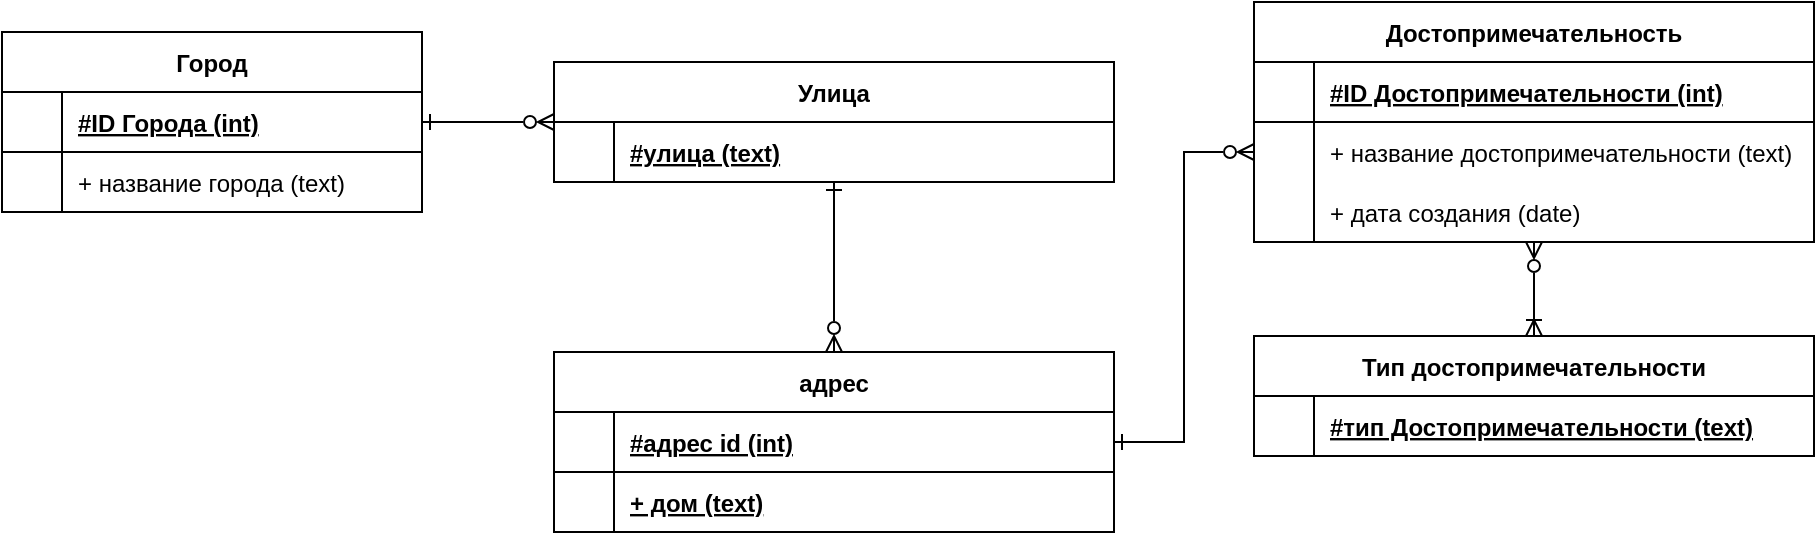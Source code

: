 <mxfile version="21.7.5" type="device">
  <diagram name="Страница — 1" id="gMJbvXqhMtwllnuqS_nQ">
    <mxGraphModel dx="1195" dy="655" grid="1" gridSize="10" guides="1" tooltips="1" connect="1" arrows="1" fold="1" page="1" pageScale="1" pageWidth="827" pageHeight="1169" math="0" shadow="0">
      <root>
        <mxCell id="0" />
        <mxCell id="1" parent="0" />
        <mxCell id="cQgB6JKfLDiLSG5RtDIK-59" value="Город" style="shape=table;startSize=30;container=1;collapsible=1;childLayout=tableLayout;fixedRows=1;rowLines=0;fontStyle=1;align=center;resizeLast=1;" parent="1" vertex="1">
          <mxGeometry x="34" y="500" width="210.0" height="90" as="geometry" />
        </mxCell>
        <mxCell id="cQgB6JKfLDiLSG5RtDIK-60" value="" style="shape=tableRow;horizontal=0;startSize=0;swimlaneHead=0;swimlaneBody=0;fillColor=none;collapsible=0;dropTarget=0;points=[[0,0.5],[1,0.5]];portConstraint=eastwest;strokeColor=inherit;top=0;left=0;right=0;bottom=1;" parent="cQgB6JKfLDiLSG5RtDIK-59" vertex="1">
          <mxGeometry y="30" width="210.0" height="30" as="geometry" />
        </mxCell>
        <mxCell id="cQgB6JKfLDiLSG5RtDIK-61" value="" style="shape=partialRectangle;overflow=hidden;connectable=0;fillColor=none;strokeColor=inherit;top=0;left=0;bottom=0;right=0;fontStyle=1;" parent="cQgB6JKfLDiLSG5RtDIK-60" vertex="1">
          <mxGeometry width="30" height="30" as="geometry">
            <mxRectangle width="30" height="30" as="alternateBounds" />
          </mxGeometry>
        </mxCell>
        <mxCell id="cQgB6JKfLDiLSG5RtDIK-62" value="#ID Города (int)" style="shape=partialRectangle;overflow=hidden;connectable=0;fillColor=none;align=left;strokeColor=inherit;top=0;left=0;bottom=0;right=0;spacingLeft=6;fontStyle=5;" parent="cQgB6JKfLDiLSG5RtDIK-60" vertex="1">
          <mxGeometry x="30" width="180.0" height="30" as="geometry">
            <mxRectangle width="180.0" height="30" as="alternateBounds" />
          </mxGeometry>
        </mxCell>
        <mxCell id="cQgB6JKfLDiLSG5RtDIK-63" value="" style="shape=tableRow;horizontal=0;startSize=0;swimlaneHead=0;swimlaneBody=0;fillColor=none;collapsible=0;dropTarget=0;points=[[0,0.5],[1,0.5]];portConstraint=eastwest;strokeColor=inherit;top=0;left=0;right=0;bottom=0;" parent="cQgB6JKfLDiLSG5RtDIK-59" vertex="1">
          <mxGeometry y="60" width="210.0" height="30" as="geometry" />
        </mxCell>
        <mxCell id="cQgB6JKfLDiLSG5RtDIK-64" value="" style="shape=partialRectangle;overflow=hidden;connectable=0;fillColor=none;strokeColor=inherit;top=0;left=0;bottom=0;right=0;" parent="cQgB6JKfLDiLSG5RtDIK-63" vertex="1">
          <mxGeometry width="30" height="30" as="geometry">
            <mxRectangle width="30" height="30" as="alternateBounds" />
          </mxGeometry>
        </mxCell>
        <mxCell id="cQgB6JKfLDiLSG5RtDIK-65" value="+ название города (text)" style="shape=partialRectangle;overflow=hidden;connectable=0;fillColor=none;align=left;strokeColor=inherit;top=0;left=0;bottom=0;right=0;spacingLeft=6;" parent="cQgB6JKfLDiLSG5RtDIK-63" vertex="1">
          <mxGeometry x="30" width="180.0" height="30" as="geometry">
            <mxRectangle width="180.0" height="30" as="alternateBounds" />
          </mxGeometry>
        </mxCell>
        <mxCell id="cQgB6JKfLDiLSG5RtDIK-108" value="Достопримечательность" style="shape=table;startSize=30;container=1;collapsible=1;childLayout=tableLayout;fixedRows=1;rowLines=0;fontStyle=1;align=center;resizeLast=1;" parent="1" vertex="1">
          <mxGeometry x="660" y="485" width="280" height="120" as="geometry" />
        </mxCell>
        <mxCell id="cQgB6JKfLDiLSG5RtDIK-109" value="" style="shape=tableRow;horizontal=0;startSize=0;swimlaneHead=0;swimlaneBody=0;fillColor=none;collapsible=0;dropTarget=0;points=[[0,0.5],[1,0.5]];portConstraint=eastwest;strokeColor=inherit;top=0;left=0;right=0;bottom=1;" parent="cQgB6JKfLDiLSG5RtDIK-108" vertex="1">
          <mxGeometry y="30" width="280" height="30" as="geometry" />
        </mxCell>
        <mxCell id="cQgB6JKfLDiLSG5RtDIK-110" value="" style="shape=partialRectangle;overflow=hidden;connectable=0;fillColor=none;strokeColor=inherit;top=0;left=0;bottom=0;right=0;fontStyle=1;" parent="cQgB6JKfLDiLSG5RtDIK-109" vertex="1">
          <mxGeometry width="30" height="30" as="geometry">
            <mxRectangle width="30" height="30" as="alternateBounds" />
          </mxGeometry>
        </mxCell>
        <mxCell id="cQgB6JKfLDiLSG5RtDIK-111" value="#ID Достопримечательности (int)" style="shape=partialRectangle;overflow=hidden;connectable=0;fillColor=none;align=left;strokeColor=inherit;top=0;left=0;bottom=0;right=0;spacingLeft=6;fontStyle=5;" parent="cQgB6JKfLDiLSG5RtDIK-109" vertex="1">
          <mxGeometry x="30" width="250" height="30" as="geometry">
            <mxRectangle width="250" height="30" as="alternateBounds" />
          </mxGeometry>
        </mxCell>
        <mxCell id="cQgB6JKfLDiLSG5RtDIK-112" value="" style="shape=tableRow;horizontal=0;startSize=0;swimlaneHead=0;swimlaneBody=0;fillColor=none;collapsible=0;dropTarget=0;points=[[0,0.5],[1,0.5]];portConstraint=eastwest;strokeColor=inherit;top=0;left=0;right=0;bottom=0;" parent="cQgB6JKfLDiLSG5RtDIK-108" vertex="1">
          <mxGeometry y="60" width="280" height="30" as="geometry" />
        </mxCell>
        <mxCell id="cQgB6JKfLDiLSG5RtDIK-113" value="" style="shape=partialRectangle;overflow=hidden;connectable=0;fillColor=none;strokeColor=inherit;top=0;left=0;bottom=0;right=0;" parent="cQgB6JKfLDiLSG5RtDIK-112" vertex="1">
          <mxGeometry width="30" height="30" as="geometry">
            <mxRectangle width="30" height="30" as="alternateBounds" />
          </mxGeometry>
        </mxCell>
        <mxCell id="cQgB6JKfLDiLSG5RtDIK-114" value="+ название достопримечательности (text)" style="shape=partialRectangle;overflow=hidden;connectable=0;fillColor=none;align=left;strokeColor=inherit;top=0;left=0;bottom=0;right=0;spacingLeft=6;" parent="cQgB6JKfLDiLSG5RtDIK-112" vertex="1">
          <mxGeometry x="30" width="250" height="30" as="geometry">
            <mxRectangle width="250" height="30" as="alternateBounds" />
          </mxGeometry>
        </mxCell>
        <mxCell id="cQgB6JKfLDiLSG5RtDIK-142" value="" style="shape=tableRow;horizontal=0;startSize=0;swimlaneHead=0;swimlaneBody=0;fillColor=none;collapsible=0;dropTarget=0;points=[[0,0.5],[1,0.5]];portConstraint=eastwest;strokeColor=inherit;top=0;left=0;right=0;bottom=0;" parent="cQgB6JKfLDiLSG5RtDIK-108" vertex="1">
          <mxGeometry y="90" width="280" height="30" as="geometry" />
        </mxCell>
        <mxCell id="cQgB6JKfLDiLSG5RtDIK-143" value="" style="shape=partialRectangle;overflow=hidden;connectable=0;fillColor=none;strokeColor=inherit;top=0;left=0;bottom=0;right=0;" parent="cQgB6JKfLDiLSG5RtDIK-142" vertex="1">
          <mxGeometry width="30" height="30" as="geometry">
            <mxRectangle width="30" height="30" as="alternateBounds" />
          </mxGeometry>
        </mxCell>
        <mxCell id="cQgB6JKfLDiLSG5RtDIK-144" value="+ дата создания (date)" style="shape=partialRectangle;overflow=hidden;connectable=0;fillColor=none;align=left;strokeColor=inherit;top=0;left=0;bottom=0;right=0;spacingLeft=6;" parent="cQgB6JKfLDiLSG5RtDIK-142" vertex="1">
          <mxGeometry x="30" width="250" height="30" as="geometry">
            <mxRectangle width="250" height="30" as="alternateBounds" />
          </mxGeometry>
        </mxCell>
        <mxCell id="AW3Vuha4jLVIgKCdsXnC-1" style="edgeStyle=orthogonalEdgeStyle;rounded=0;orthogonalLoop=1;jettySize=auto;html=1;exitX=0.5;exitY=0;exitDx=0;exitDy=0;endArrow=ERzeroToMany;endFill=0;startArrow=ERoneToMany;startFill=0;" edge="1" parent="1" source="cQgB6JKfLDiLSG5RtDIK-132" target="cQgB6JKfLDiLSG5RtDIK-108">
          <mxGeometry relative="1" as="geometry" />
        </mxCell>
        <mxCell id="cQgB6JKfLDiLSG5RtDIK-132" value="Тип достопримечательности" style="shape=table;startSize=30;container=1;collapsible=1;childLayout=tableLayout;fixedRows=1;rowLines=0;fontStyle=1;align=center;resizeLast=1;" parent="1" vertex="1">
          <mxGeometry x="660" y="652" width="280" height="60" as="geometry" />
        </mxCell>
        <mxCell id="cQgB6JKfLDiLSG5RtDIK-133" value="" style="shape=tableRow;horizontal=0;startSize=0;swimlaneHead=0;swimlaneBody=0;fillColor=none;collapsible=0;dropTarget=0;points=[[0,0.5],[1,0.5]];portConstraint=eastwest;strokeColor=inherit;top=0;left=0;right=0;bottom=1;" parent="cQgB6JKfLDiLSG5RtDIK-132" vertex="1">
          <mxGeometry y="30" width="280" height="30" as="geometry" />
        </mxCell>
        <mxCell id="cQgB6JKfLDiLSG5RtDIK-134" value="" style="shape=partialRectangle;overflow=hidden;connectable=0;fillColor=none;strokeColor=inherit;top=0;left=0;bottom=0;right=0;fontStyle=1;" parent="cQgB6JKfLDiLSG5RtDIK-133" vertex="1">
          <mxGeometry width="30" height="30" as="geometry">
            <mxRectangle width="30" height="30" as="alternateBounds" />
          </mxGeometry>
        </mxCell>
        <mxCell id="cQgB6JKfLDiLSG5RtDIK-135" value="#тип Достопримечательности (text)" style="shape=partialRectangle;overflow=hidden;connectable=0;fillColor=none;align=left;strokeColor=inherit;top=0;left=0;bottom=0;right=0;spacingLeft=6;fontStyle=5;" parent="cQgB6JKfLDiLSG5RtDIK-133" vertex="1">
          <mxGeometry x="30" width="250" height="30" as="geometry">
            <mxRectangle width="250" height="30" as="alternateBounds" />
          </mxGeometry>
        </mxCell>
        <mxCell id="AW3Vuha4jLVIgKCdsXnC-5" style="edgeStyle=orthogonalEdgeStyle;rounded=0;orthogonalLoop=1;jettySize=auto;html=1;endArrow=ERzeroToMany;endFill=0;startArrow=ERone;startFill=0;" edge="1" parent="1" source="_dxMTCdapY0_YhfszFGm-4" target="_dxMTCdapY0_YhfszFGm-8">
          <mxGeometry relative="1" as="geometry" />
        </mxCell>
        <mxCell id="_dxMTCdapY0_YhfszFGm-4" value="Улица" style="shape=table;startSize=30;container=1;collapsible=1;childLayout=tableLayout;fixedRows=1;rowLines=0;fontStyle=1;align=center;resizeLast=1;" parent="1" vertex="1">
          <mxGeometry x="310" y="515" width="280" height="60" as="geometry" />
        </mxCell>
        <mxCell id="_dxMTCdapY0_YhfszFGm-5" value="" style="shape=tableRow;horizontal=0;startSize=0;swimlaneHead=0;swimlaneBody=0;fillColor=none;collapsible=0;dropTarget=0;points=[[0,0.5],[1,0.5]];portConstraint=eastwest;strokeColor=inherit;top=0;left=0;right=0;bottom=1;" parent="_dxMTCdapY0_YhfszFGm-4" vertex="1">
          <mxGeometry y="30" width="280" height="30" as="geometry" />
        </mxCell>
        <mxCell id="_dxMTCdapY0_YhfszFGm-6" value="" style="shape=partialRectangle;overflow=hidden;connectable=0;fillColor=none;strokeColor=inherit;top=0;left=0;bottom=0;right=0;fontStyle=1;" parent="_dxMTCdapY0_YhfszFGm-5" vertex="1">
          <mxGeometry width="30" height="30" as="geometry">
            <mxRectangle width="30" height="30" as="alternateBounds" />
          </mxGeometry>
        </mxCell>
        <mxCell id="_dxMTCdapY0_YhfszFGm-7" value="#улица (text)" style="shape=partialRectangle;overflow=hidden;connectable=0;fillColor=none;align=left;strokeColor=inherit;top=0;left=0;bottom=0;right=0;spacingLeft=6;fontStyle=5;" parent="_dxMTCdapY0_YhfszFGm-5" vertex="1">
          <mxGeometry x="30" width="250" height="30" as="geometry">
            <mxRectangle width="250" height="30" as="alternateBounds" />
          </mxGeometry>
        </mxCell>
        <mxCell id="_dxMTCdapY0_YhfszFGm-8" value="адрес" style="shape=table;startSize=30;container=1;collapsible=1;childLayout=tableLayout;fixedRows=1;rowLines=0;fontStyle=1;align=center;resizeLast=1;" parent="1" vertex="1">
          <mxGeometry x="310" y="660" width="280" height="90" as="geometry" />
        </mxCell>
        <mxCell id="_dxMTCdapY0_YhfszFGm-9" value="" style="shape=tableRow;horizontal=0;startSize=0;swimlaneHead=0;swimlaneBody=0;fillColor=none;collapsible=0;dropTarget=0;points=[[0,0.5],[1,0.5]];portConstraint=eastwest;strokeColor=inherit;top=0;left=0;right=0;bottom=1;" parent="_dxMTCdapY0_YhfszFGm-8" vertex="1">
          <mxGeometry y="30" width="280" height="30" as="geometry" />
        </mxCell>
        <mxCell id="_dxMTCdapY0_YhfszFGm-10" value="" style="shape=partialRectangle;overflow=hidden;connectable=0;fillColor=none;strokeColor=inherit;top=0;left=0;bottom=0;right=0;fontStyle=1;" parent="_dxMTCdapY0_YhfszFGm-9" vertex="1">
          <mxGeometry width="30" height="30" as="geometry">
            <mxRectangle width="30" height="30" as="alternateBounds" />
          </mxGeometry>
        </mxCell>
        <mxCell id="_dxMTCdapY0_YhfszFGm-11" value="#адрес id (int)" style="shape=partialRectangle;overflow=hidden;connectable=0;fillColor=none;align=left;strokeColor=inherit;top=0;left=0;bottom=0;right=0;spacingLeft=6;fontStyle=5;" parent="_dxMTCdapY0_YhfszFGm-9" vertex="1">
          <mxGeometry x="30" width="250" height="30" as="geometry">
            <mxRectangle width="250" height="30" as="alternateBounds" />
          </mxGeometry>
        </mxCell>
        <mxCell id="AW3Vuha4jLVIgKCdsXnC-9" value="" style="shape=tableRow;horizontal=0;startSize=0;swimlaneHead=0;swimlaneBody=0;fillColor=none;collapsible=0;dropTarget=0;points=[[0,0.5],[1,0.5]];portConstraint=eastwest;strokeColor=inherit;top=0;left=0;right=0;bottom=1;" vertex="1" parent="_dxMTCdapY0_YhfszFGm-8">
          <mxGeometry y="60" width="280" height="30" as="geometry" />
        </mxCell>
        <mxCell id="AW3Vuha4jLVIgKCdsXnC-10" value="" style="shape=partialRectangle;overflow=hidden;connectable=0;fillColor=none;strokeColor=inherit;top=0;left=0;bottom=0;right=0;fontStyle=1;" vertex="1" parent="AW3Vuha4jLVIgKCdsXnC-9">
          <mxGeometry width="30" height="30" as="geometry">
            <mxRectangle width="30" height="30" as="alternateBounds" />
          </mxGeometry>
        </mxCell>
        <mxCell id="AW3Vuha4jLVIgKCdsXnC-11" value="+ дом (text)" style="shape=partialRectangle;overflow=hidden;connectable=0;fillColor=none;align=left;strokeColor=inherit;top=0;left=0;bottom=0;right=0;spacingLeft=6;fontStyle=5;" vertex="1" parent="AW3Vuha4jLVIgKCdsXnC-9">
          <mxGeometry x="30" width="250" height="30" as="geometry">
            <mxRectangle width="250" height="30" as="alternateBounds" />
          </mxGeometry>
        </mxCell>
        <mxCell id="AW3Vuha4jLVIgKCdsXnC-3" style="edgeStyle=orthogonalEdgeStyle;rounded=0;orthogonalLoop=1;jettySize=auto;html=1;exitX=1;exitY=0.5;exitDx=0;exitDy=0;entryX=0;entryY=0.5;entryDx=0;entryDy=0;endArrow=ERzeroToMany;endFill=0;startArrow=ERone;startFill=0;" edge="1" parent="1" source="_dxMTCdapY0_YhfszFGm-9" target="cQgB6JKfLDiLSG5RtDIK-112">
          <mxGeometry relative="1" as="geometry" />
        </mxCell>
        <mxCell id="AW3Vuha4jLVIgKCdsXnC-4" style="edgeStyle=orthogonalEdgeStyle;rounded=0;orthogonalLoop=1;jettySize=auto;html=1;exitX=1;exitY=0.5;exitDx=0;exitDy=0;endArrow=ERzeroToMany;endFill=0;startArrow=ERone;startFill=0;" edge="1" parent="1" source="cQgB6JKfLDiLSG5RtDIK-60" target="_dxMTCdapY0_YhfszFGm-4">
          <mxGeometry relative="1" as="geometry" />
        </mxCell>
      </root>
    </mxGraphModel>
  </diagram>
</mxfile>
